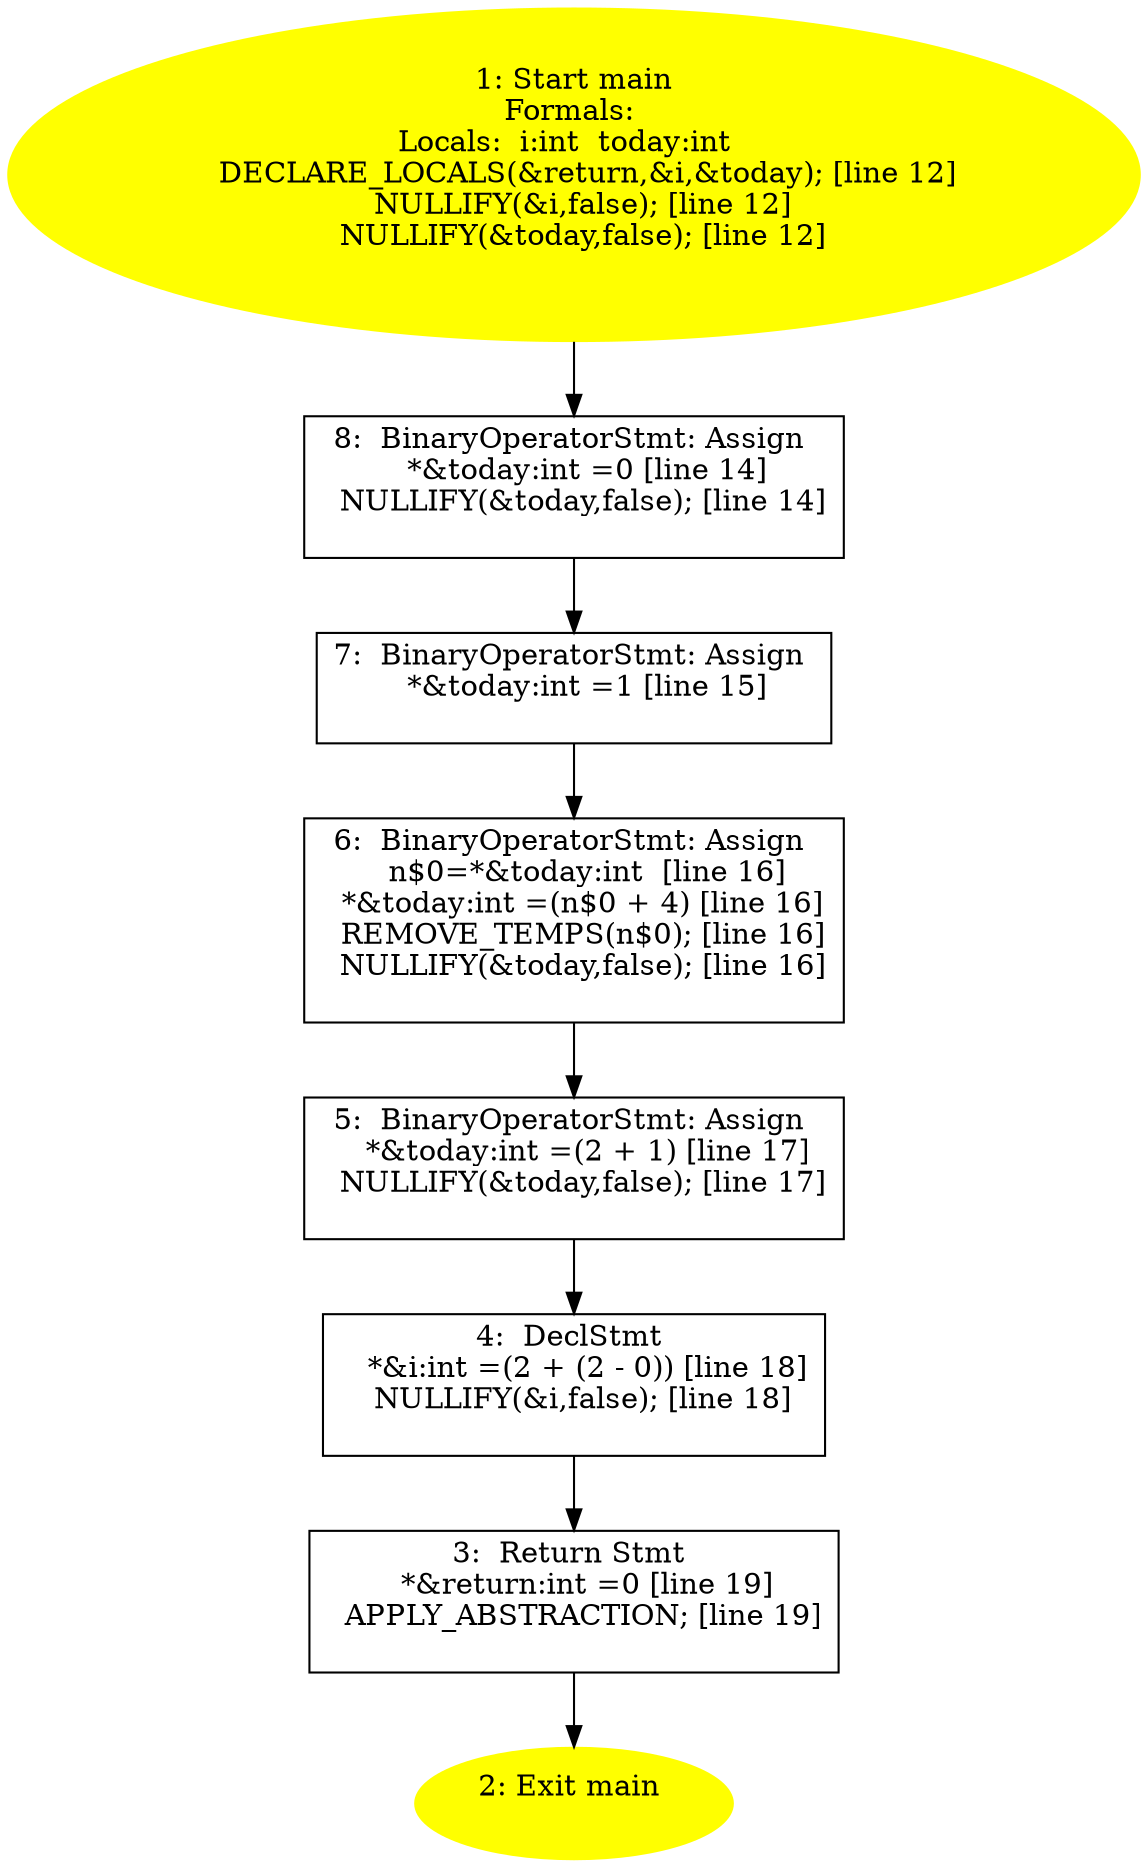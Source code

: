 digraph iCFG {
8 [label="8:  BinaryOperatorStmt: Assign \n   *&today:int =0 [line 14]\n  NULLIFY(&today,false); [line 14]\n " shape="box"]
	

	 8 -> 7 ;
7 [label="7:  BinaryOperatorStmt: Assign \n   *&today:int =1 [line 15]\n " shape="box"]
	

	 7 -> 6 ;
6 [label="6:  BinaryOperatorStmt: Assign \n   n$0=*&today:int  [line 16]\n  *&today:int =(n$0 + 4) [line 16]\n  REMOVE_TEMPS(n$0); [line 16]\n  NULLIFY(&today,false); [line 16]\n " shape="box"]
	

	 6 -> 5 ;
5 [label="5:  BinaryOperatorStmt: Assign \n   *&today:int =(2 + 1) [line 17]\n  NULLIFY(&today,false); [line 17]\n " shape="box"]
	

	 5 -> 4 ;
4 [label="4:  DeclStmt \n   *&i:int =(2 + (2 - 0)) [line 18]\n  NULLIFY(&i,false); [line 18]\n " shape="box"]
	

	 4 -> 3 ;
3 [label="3:  Return Stmt \n   *&return:int =0 [line 19]\n  APPLY_ABSTRACTION; [line 19]\n " shape="box"]
	

	 3 -> 2 ;
2 [label="2: Exit main \n  " color=yellow style=filled]
	

1 [label="1: Start main\nFormals: \nLocals:  i:int  today:int  \n   DECLARE_LOCALS(&return,&i,&today); [line 12]\n  NULLIFY(&i,false); [line 12]\n  NULLIFY(&today,false); [line 12]\n " color=yellow style=filled]
	

	 1 -> 8 ;
}
